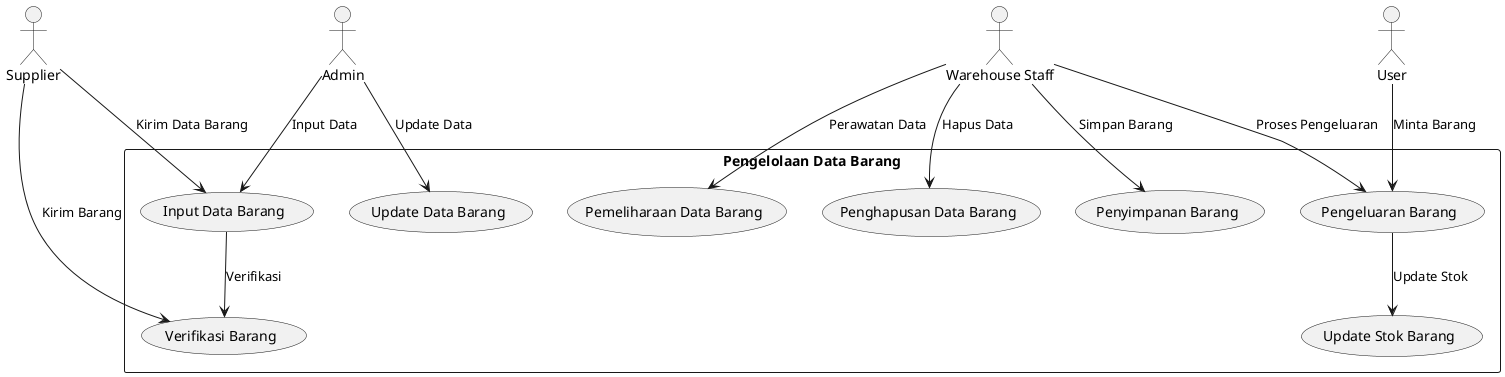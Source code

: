 @startuml
actor "Admin" as Admin
actor "Supplier" as Supplier
actor "Warehouse Staff" as WarehouseStaff
actor "User" as User

rectangle "Pengelolaan Data Barang" {
  usecase "Input Data Barang" as UC1
  usecase "Verifikasi Barang" as UC2
  usecase "Penyimpanan Barang" as UC3
  usecase "Update Stok Barang" as UC4
  usecase "Pengeluaran Barang" as UC5
  usecase "Update Data Barang" as UC6
  usecase "Pemeliharaan Data Barang" as UC7
  usecase "Penghapusan Data Barang" as UC8
}

Admin --> UC1 : "Input Data"
Admin --> UC6 : "Update Data"
WarehouseStaff --> UC3 : "Simpan Barang"
WarehouseStaff --> UC5 : "Proses Pengeluaran"
WarehouseStaff --> UC7 : "Perawatan Data"
WarehouseStaff --> UC8 : "Hapus Data"
User --> UC5 : "Minta Barang"
Supplier --> UC2 : "Kirim Barang"
Supplier --> UC1 : "Kirim Data Barang"

UC1 --> UC2 : "Verifikasi"
UC5 --> UC4 : "Update Stok"

@enduml
